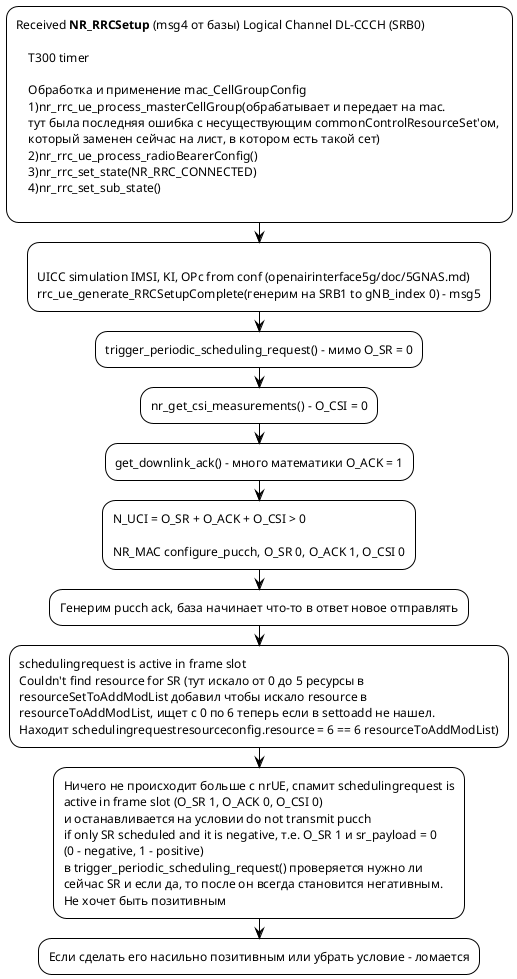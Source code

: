 @startuml
!theme plain
skinparam defaultFontName PragmataPro Mono Liga


:Received **NR_RRCSetup** (msg4 от базы) Logical Channel DL-CCCH (SRB0)
    
    T300 timer

    Обработка и применение mac_CellGroupConfig
    1)nr_rrc_ue_process_masterCellGroup(обрабатывает и передает на mac. 
    тут была последняя ошибка с несуществующим commonControlResourceSet'ом, 
    который заменен сейчас на лист, в котором есть такой сет)
    2)nr_rrc_ue_process_radioBearerConfig()
    3)nr_rrc_set_state(NR_RRC_CONNECTED)
    4)nr_rrc_set_sub_state()
    ;

:
UICC simulation IMSI, KI, OPc from conf (openairinterface5g/doc/5GNAS.md)
rrc_ue_generate_RRCSetupComplete(генерим на SRB1 to gNB_index 0) - msg5;

:trigger_periodic_scheduling_request() - мимо O_SR = 0;

:nr_get_csi_measurements() - O_CSI = 0;

:get_downlink_ack() - много математики O_ACK = 1;

:N_UCI = O_SR + O_ACK + O_CSI > 0

NR_MAC configure_pucch, O_SR 0, O_ACK 1, O_CSI 0;

:Генерим pucch ack, база начинает что-то в ответ новое отправлять;

:schedulingrequest is active in frame slot
Couldn't find resource for SR (тут искало от 0 до 5 ресурсы в 
resourceSetToAddModList добавил чтобы искало resource в 
resourceToAddModList, ищет с 0 по 6 теперь если в settoadd не нашел.
Находит schedulingrequestresourceconfig.resource = 6 == 6 resourceToAddModList);

:Ничего не происходит больше с nrUE, спамит schedulingrequest is 
active in frame slot (O_SR 1, O_ACK 0, O_CSI 0)
и останавливается на условии do not transmit pucch
if only SR scheduled and it is negative, т.е. O_SR 1 и sr_payload = 0 
(0 - negative, 1 - positive)
в trigger_periodic_scheduling_request() проверяется нужно ли 
сейчас SR и если да, то после он всегда становится негативным.
Не хочет быть позитивным;

:Если сделать его насильно позитивным или убрать условие - ломается;

@enduml
